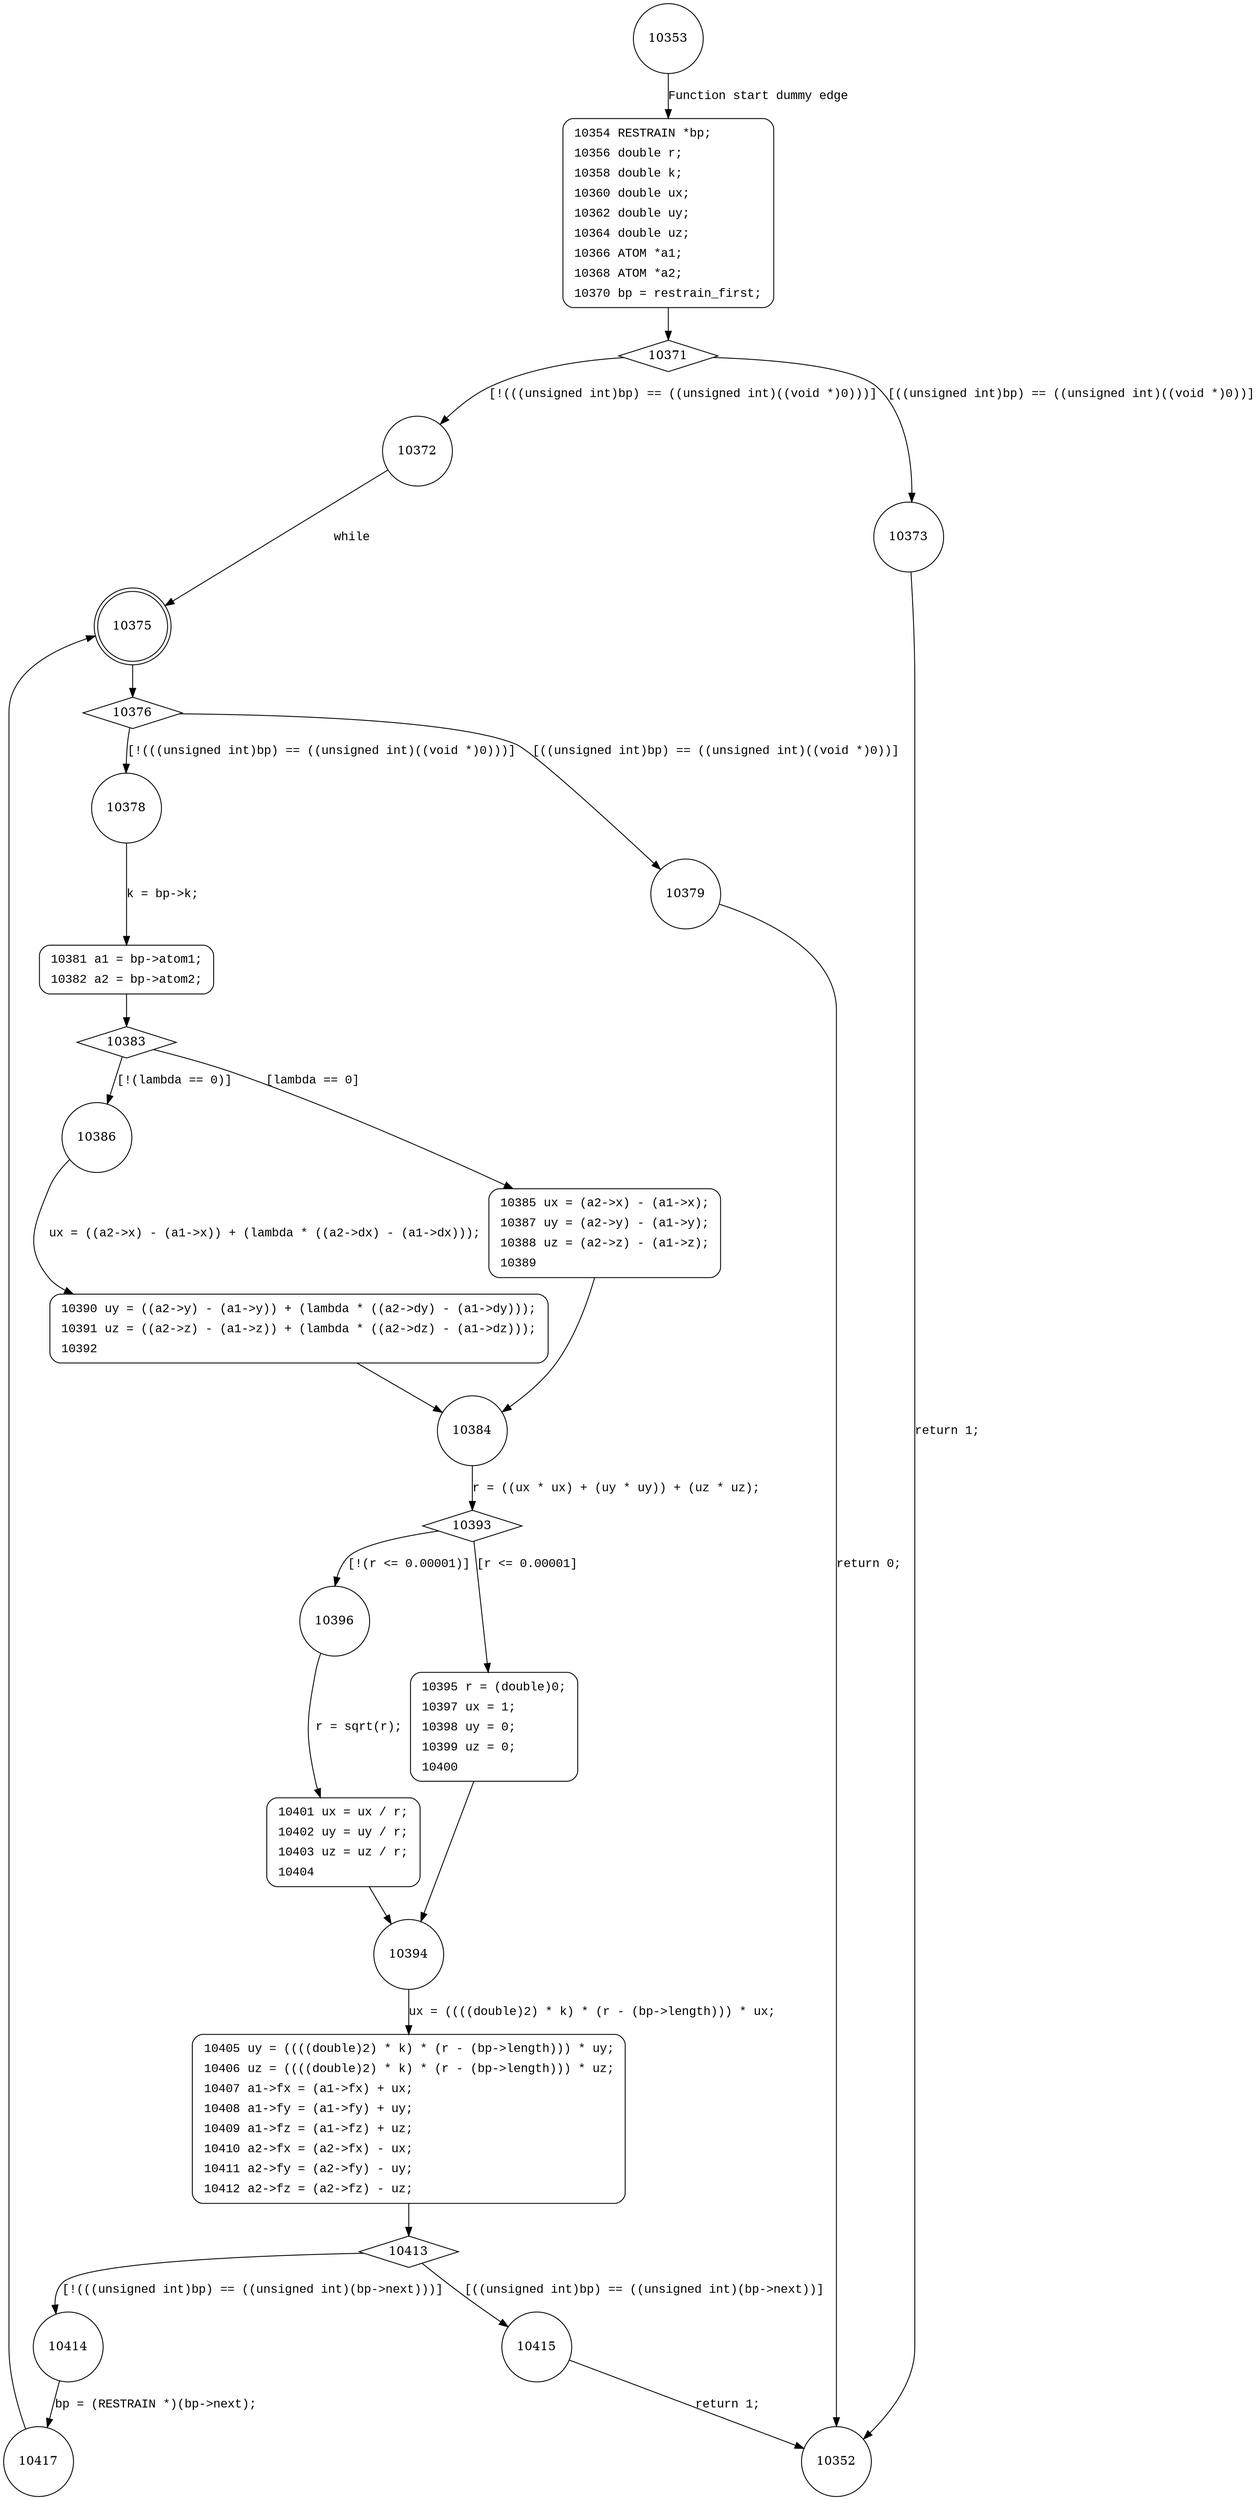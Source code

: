 digraph f_restrain {
10353 [shape="circle"]
10354 [shape="circle"]
10371 [shape="diamond"]
10372 [shape="circle"]
10373 [shape="circle"]
10375 [shape="doublecircle"]
10376 [shape="diamond"]
10378 [shape="circle"]
10379 [shape="circle"]
10381 [shape="circle"]
10383 [shape="diamond"]
10386 [shape="circle"]
10385 [shape="circle"]
10384 [shape="circle"]
10393 [shape="diamond"]
10396 [shape="circle"]
10395 [shape="circle"]
10394 [shape="circle"]
10405 [shape="circle"]
10413 [shape="diamond"]
10414 [shape="circle"]
10415 [shape="circle"]
10417 [shape="circle"]
10401 [shape="circle"]
10390 [shape="circle"]
10352 [shape="circle"]
10354 [style="filled,bold" penwidth="1" fillcolor="white" fontname="Courier New" shape="Mrecord" label=<<table border="0" cellborder="0" cellpadding="3" bgcolor="white"><tr><td align="right">10354</td><td align="left">RESTRAIN *bp;</td></tr><tr><td align="right">10356</td><td align="left">double r;</td></tr><tr><td align="right">10358</td><td align="left">double k;</td></tr><tr><td align="right">10360</td><td align="left">double ux;</td></tr><tr><td align="right">10362</td><td align="left">double uy;</td></tr><tr><td align="right">10364</td><td align="left">double uz;</td></tr><tr><td align="right">10366</td><td align="left">ATOM *a1;</td></tr><tr><td align="right">10368</td><td align="left">ATOM *a2;</td></tr><tr><td align="right">10370</td><td align="left">bp = restrain_first;</td></tr></table>>]
10354 -> 10371[label=""]
10381 [style="filled,bold" penwidth="1" fillcolor="white" fontname="Courier New" shape="Mrecord" label=<<table border="0" cellborder="0" cellpadding="3" bgcolor="white"><tr><td align="right">10381</td><td align="left">a1 = bp-&gt;atom1;</td></tr><tr><td align="right">10382</td><td align="left">a2 = bp-&gt;atom2;</td></tr></table>>]
10381 -> 10383[label=""]
10385 [style="filled,bold" penwidth="1" fillcolor="white" fontname="Courier New" shape="Mrecord" label=<<table border="0" cellborder="0" cellpadding="3" bgcolor="white"><tr><td align="right">10385</td><td align="left">ux = (a2-&gt;x) - (a1-&gt;x);</td></tr><tr><td align="right">10387</td><td align="left">uy = (a2-&gt;y) - (a1-&gt;y);</td></tr><tr><td align="right">10388</td><td align="left">uz = (a2-&gt;z) - (a1-&gt;z);</td></tr><tr><td align="right">10389</td><td align="left"></td></tr></table>>]
10385 -> 10384[label=""]
10395 [style="filled,bold" penwidth="1" fillcolor="white" fontname="Courier New" shape="Mrecord" label=<<table border="0" cellborder="0" cellpadding="3" bgcolor="white"><tr><td align="right">10395</td><td align="left">r = (double)0;</td></tr><tr><td align="right">10397</td><td align="left">ux = 1;</td></tr><tr><td align="right">10398</td><td align="left">uy = 0;</td></tr><tr><td align="right">10399</td><td align="left">uz = 0;</td></tr><tr><td align="right">10400</td><td align="left"></td></tr></table>>]
10395 -> 10394[label=""]
10405 [style="filled,bold" penwidth="1" fillcolor="white" fontname="Courier New" shape="Mrecord" label=<<table border="0" cellborder="0" cellpadding="3" bgcolor="white"><tr><td align="right">10405</td><td align="left">uy = ((((double)2) * k) * (r - (bp-&gt;length))) * uy;</td></tr><tr><td align="right">10406</td><td align="left">uz = ((((double)2) * k) * (r - (bp-&gt;length))) * uz;</td></tr><tr><td align="right">10407</td><td align="left">a1-&gt;fx = (a1-&gt;fx) + ux;</td></tr><tr><td align="right">10408</td><td align="left">a1-&gt;fy = (a1-&gt;fy) + uy;</td></tr><tr><td align="right">10409</td><td align="left">a1-&gt;fz = (a1-&gt;fz) + uz;</td></tr><tr><td align="right">10410</td><td align="left">a2-&gt;fx = (a2-&gt;fx) - ux;</td></tr><tr><td align="right">10411</td><td align="left">a2-&gt;fy = (a2-&gt;fy) - uy;</td></tr><tr><td align="right">10412</td><td align="left">a2-&gt;fz = (a2-&gt;fz) - uz;</td></tr></table>>]
10405 -> 10413[label=""]
10401 [style="filled,bold" penwidth="1" fillcolor="white" fontname="Courier New" shape="Mrecord" label=<<table border="0" cellborder="0" cellpadding="3" bgcolor="white"><tr><td align="right">10401</td><td align="left">ux = ux / r;</td></tr><tr><td align="right">10402</td><td align="left">uy = uy / r;</td></tr><tr><td align="right">10403</td><td align="left">uz = uz / r;</td></tr><tr><td align="right">10404</td><td align="left"></td></tr></table>>]
10401 -> 10394[label=""]
10390 [style="filled,bold" penwidth="1" fillcolor="white" fontname="Courier New" shape="Mrecord" label=<<table border="0" cellborder="0" cellpadding="3" bgcolor="white"><tr><td align="right">10390</td><td align="left">uy = ((a2-&gt;y) - (a1-&gt;y)) + (lambda * ((a2-&gt;dy) - (a1-&gt;dy)));</td></tr><tr><td align="right">10391</td><td align="left">uz = ((a2-&gt;z) - (a1-&gt;z)) + (lambda * ((a2-&gt;dz) - (a1-&gt;dz)));</td></tr><tr><td align="right">10392</td><td align="left"></td></tr></table>>]
10390 -> 10384[label=""]
10353 -> 10354 [label="Function start dummy edge" fontname="Courier New"]
10371 -> 10372 [label="[!(((unsigned int)bp) == ((unsigned int)((void *)0)))]" fontname="Courier New"]
10371 -> 10373 [label="[((unsigned int)bp) == ((unsigned int)((void *)0))]" fontname="Courier New"]
10372 -> 10375 [label="while" fontname="Courier New"]
10375 -> 10376 [label="" fontname="Courier New"]
10376 -> 10378 [label="[!(((unsigned int)bp) == ((unsigned int)((void *)0)))]" fontname="Courier New"]
10376 -> 10379 [label="[((unsigned int)bp) == ((unsigned int)((void *)0))]" fontname="Courier New"]
10378 -> 10381 [label="k = bp->k;" fontname="Courier New"]
10383 -> 10386 [label="[!(lambda == 0)]" fontname="Courier New"]
10383 -> 10385 [label="[lambda == 0]" fontname="Courier New"]
10384 -> 10393 [label="r = ((ux * ux) + (uy * uy)) + (uz * uz);" fontname="Courier New"]
10393 -> 10396 [label="[!(r <= 0.00001)]" fontname="Courier New"]
10393 -> 10395 [label="[r <= 0.00001]" fontname="Courier New"]
10394 -> 10405 [label="ux = ((((double)2) * k) * (r - (bp->length))) * ux;" fontname="Courier New"]
10413 -> 10414 [label="[!(((unsigned int)bp) == ((unsigned int)(bp->next)))]" fontname="Courier New"]
10413 -> 10415 [label="[((unsigned int)bp) == ((unsigned int)(bp->next))]" fontname="Courier New"]
10414 -> 10417 [label="bp = (RESTRAIN *)(bp->next);" fontname="Courier New"]
10396 -> 10401 [label="r = sqrt(r);" fontname="Courier New"]
10386 -> 10390 [label="ux = ((a2->x) - (a1->x)) + (lambda * ((a2->dx) - (a1->dx)));" fontname="Courier New"]
10373 -> 10352 [label="return 1;" fontname="Courier New"]
10379 -> 10352 [label="return 0;" fontname="Courier New"]
10415 -> 10352 [label="return 1;" fontname="Courier New"]
10417 -> 10375 [label="" fontname="Courier New"]
}
